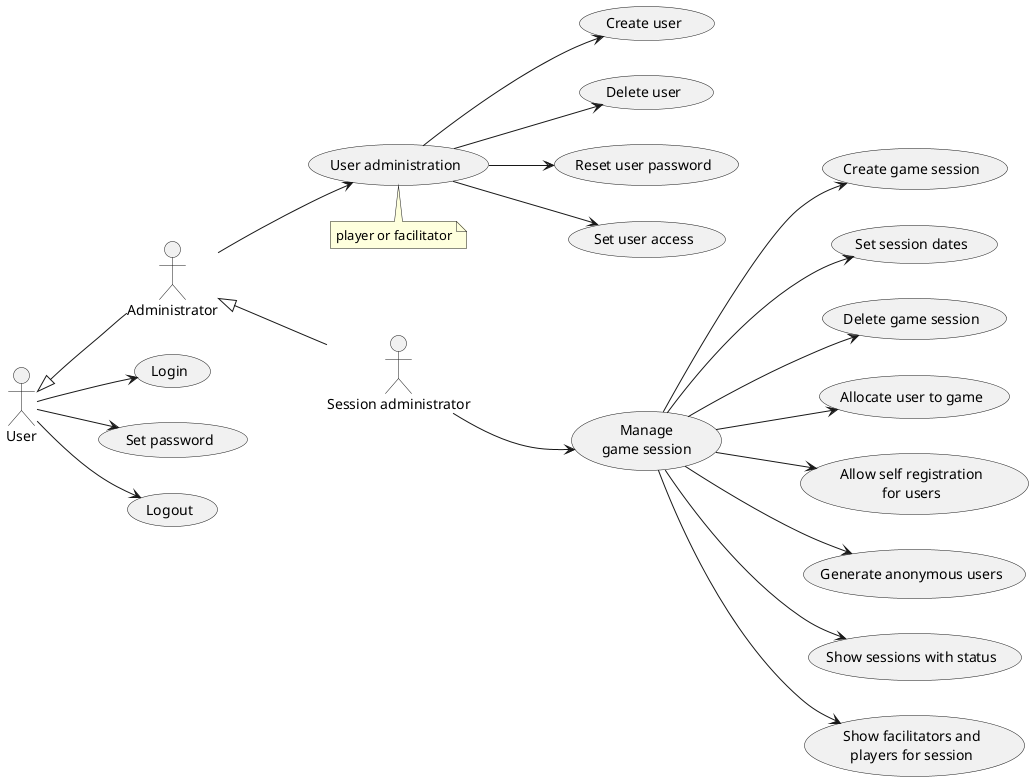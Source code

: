 @startuml
left to right direction
 
"Session administrator" as SA
User <|-- Administrator
Administrator <|-- SA

User --> (Login)
User --> (Set password)
User --> (Logout)

Administrator --> (User administration)
note bottom
  player or facilitator
end note

(User administration) --> (Create user)
(User administration) --> (Delete user)
(User administration) --> (Reset user password)
(User administration) --> (Set user access)

"Manage\ngame session" as (Manage)
SA --> Manage : "\n\n\n\n\n\n\n\n\n\n"
Manage --> (Create game session)
Manage --> (Set session dates)
Manage --> (Delete game session)
Manage --> (Allocate user to game)
Manage --> (Allow self registration\nfor users)
Manage --> (Generate anonymous users)
Manage --> (Show sessions with status)
Manage --> (Show facilitators and\nplayers for session)

@enduml
